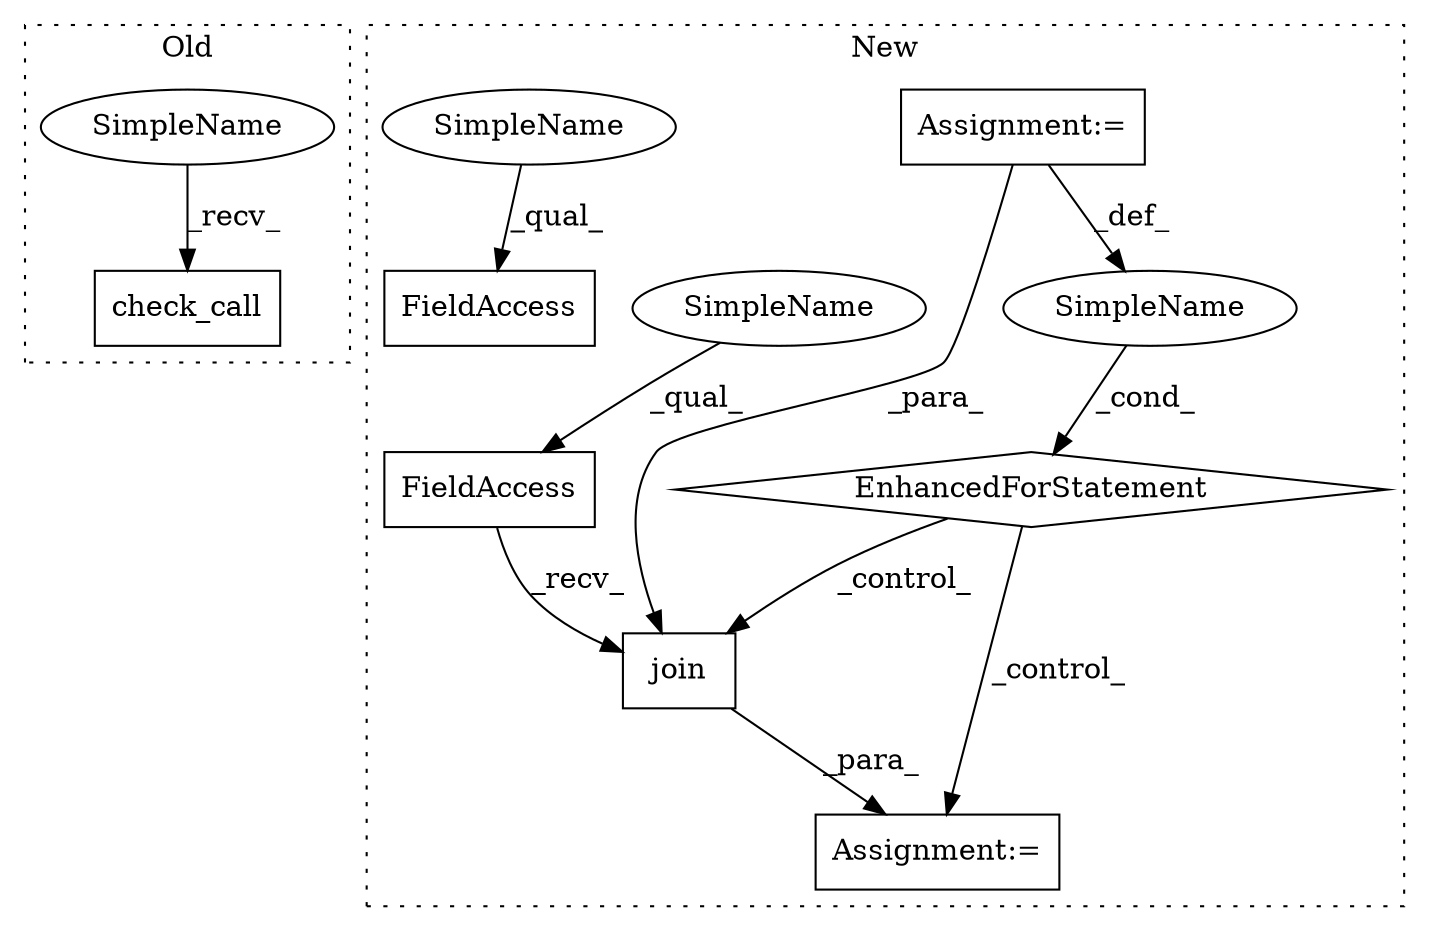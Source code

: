digraph G {
subgraph cluster0 {
1 [label="check_call" a="32" s="6159,6178" l="11,1" shape="box"];
9 [label="SimpleName" a="42" s="6148" l="10" shape="ellipse"];
label = "Old";
style="dotted";
}
subgraph cluster1 {
2 [label="join" a="32" s="6638,6663" l="5,1" shape="box"];
3 [label="FieldAccess" a="22" s="6630" l="7" shape="box"];
4 [label="Assignment:=" a="7" s="6616" l="14" shape="box"];
5 [label="EnhancedForStatement" a="70" s="6394,6497" l="53,2" shape="diamond"];
6 [label="FieldAccess" a="22" s="6517" l="7" shape="box"];
7 [label="SimpleName" a="42" s="6454" l="10" shape="ellipse"];
8 [label="Assignment:=" a="7" s="6394,6497" l="53,2" shape="box"];
10 [label="SimpleName" a="42" s="6630" l="2" shape="ellipse"];
11 [label="SimpleName" a="42" s="6517" l="2" shape="ellipse"];
label = "New";
style="dotted";
}
2 -> 4 [label="_para_"];
3 -> 2 [label="_recv_"];
5 -> 2 [label="_control_"];
5 -> 4 [label="_control_"];
7 -> 5 [label="_cond_"];
8 -> 2 [label="_para_"];
8 -> 7 [label="_def_"];
9 -> 1 [label="_recv_"];
10 -> 3 [label="_qual_"];
11 -> 6 [label="_qual_"];
}